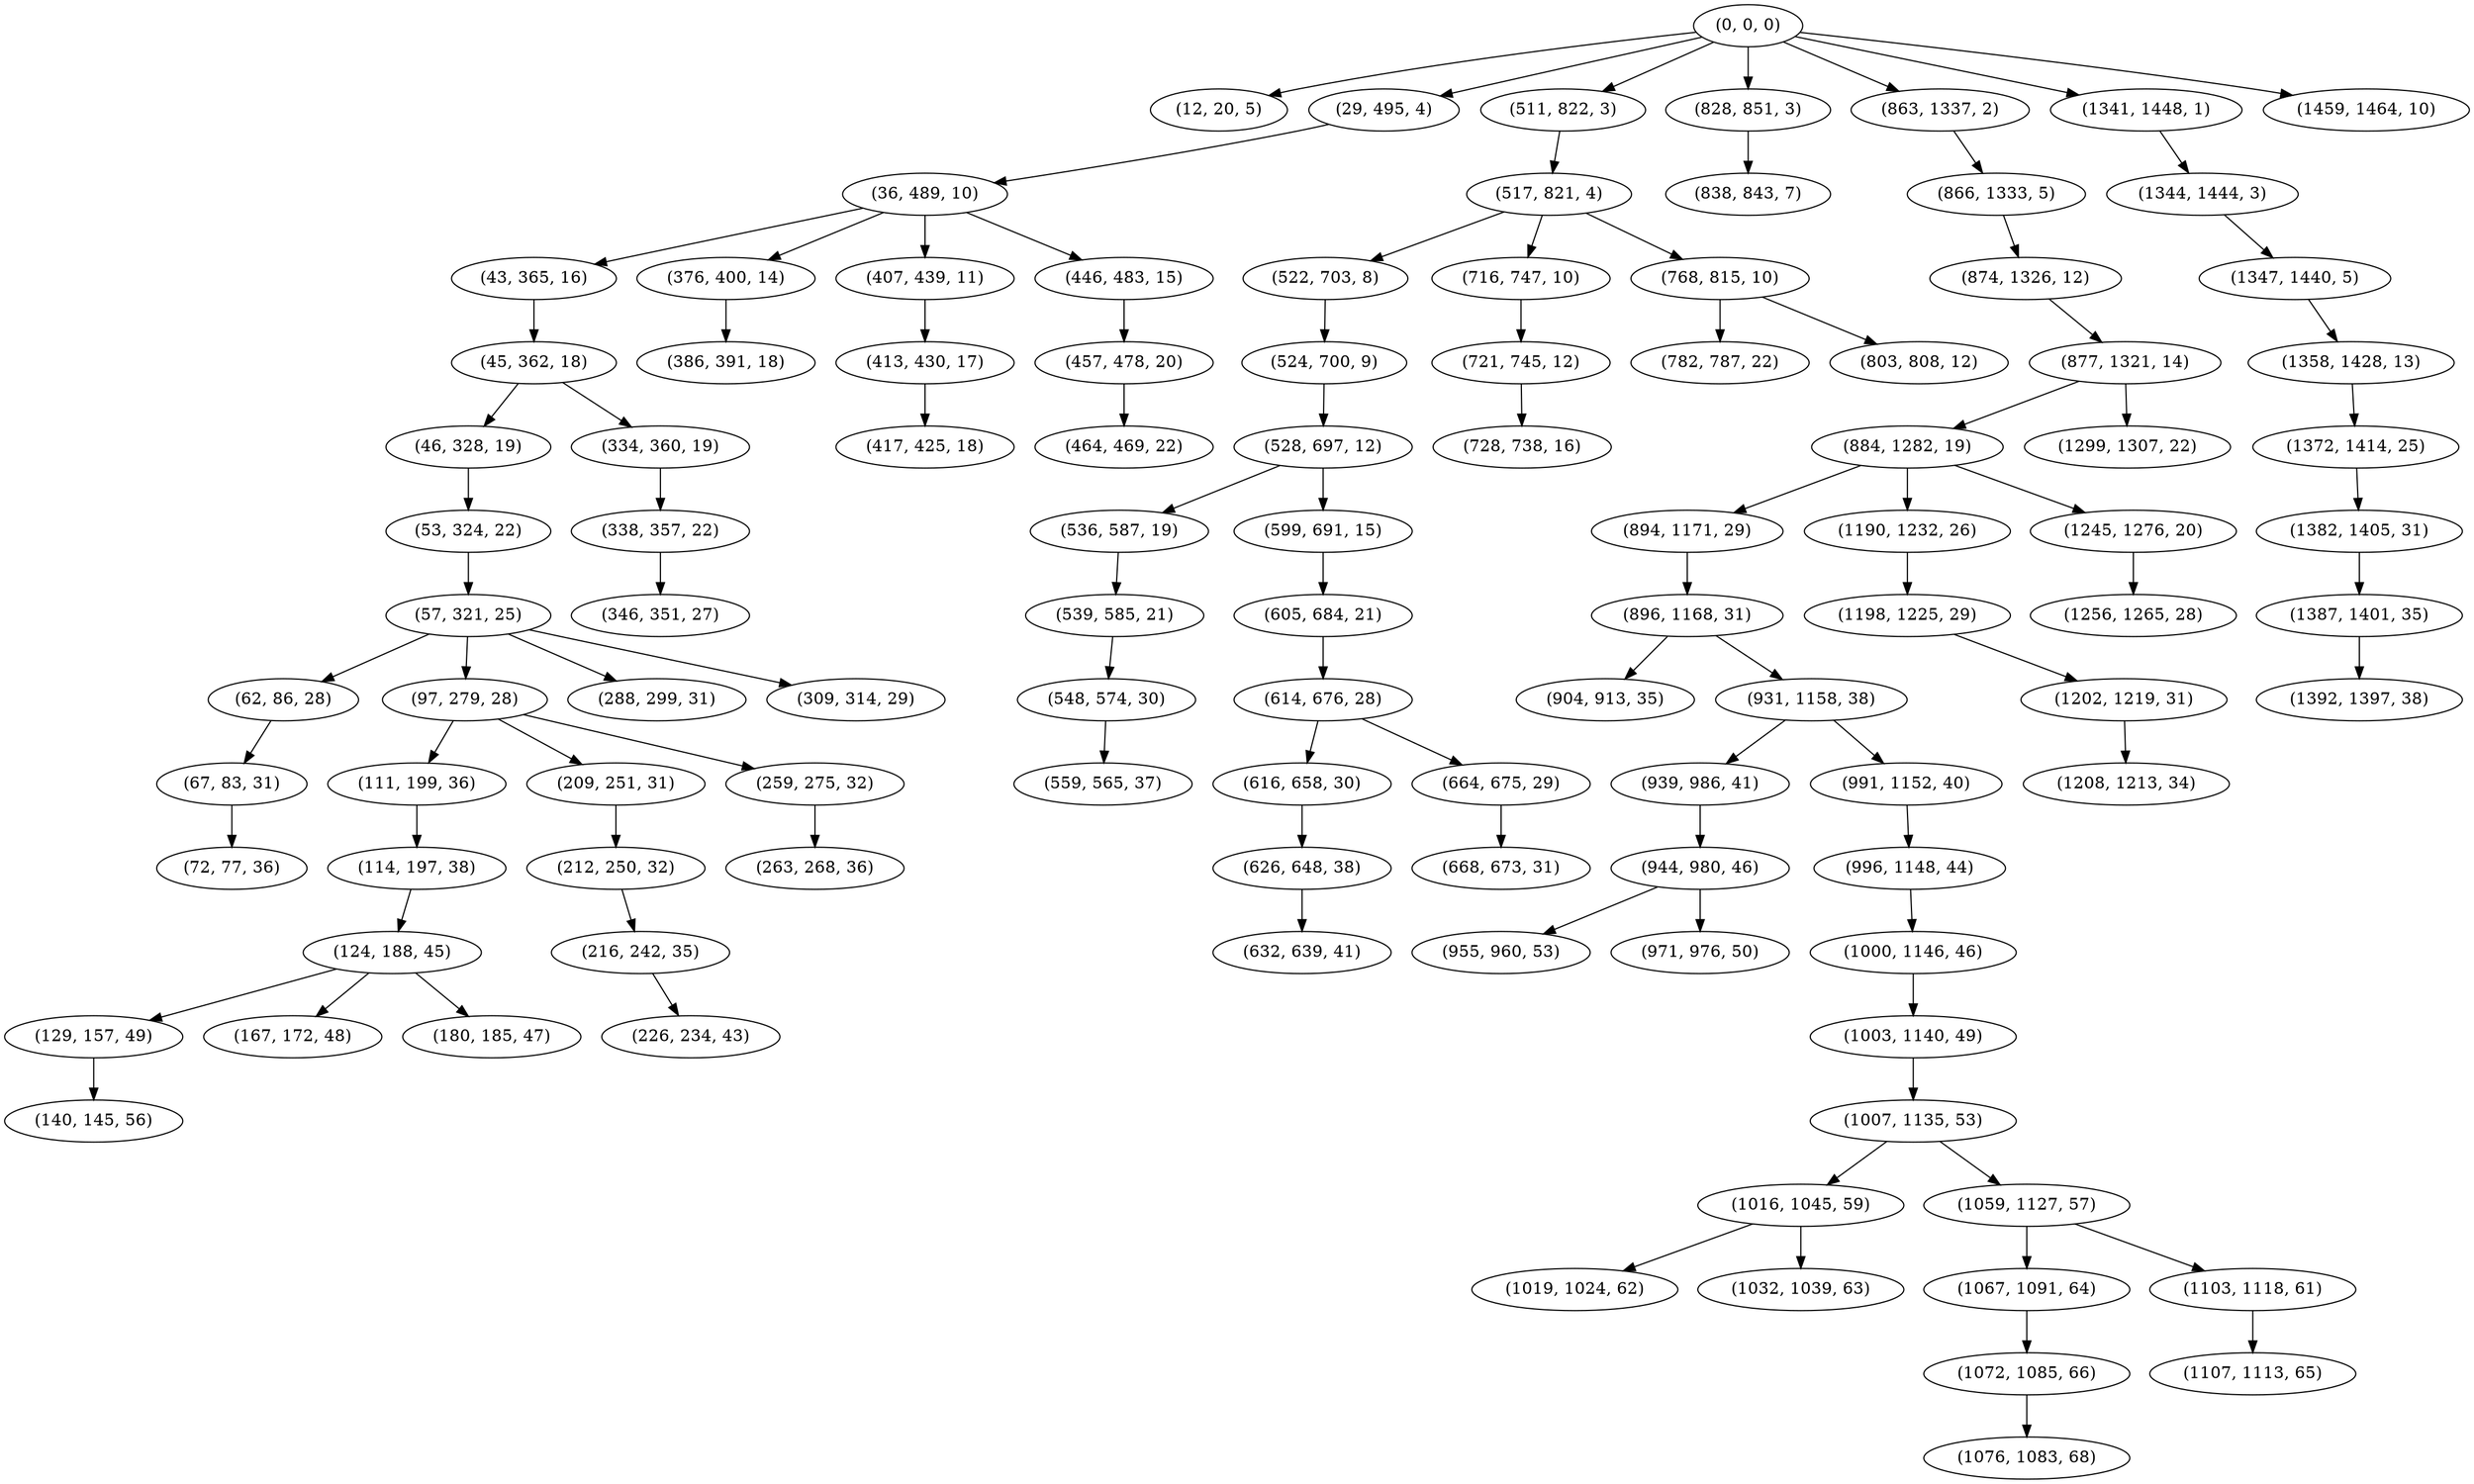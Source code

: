 digraph tree {
    "(0, 0, 0)";
    "(12, 20, 5)";
    "(29, 495, 4)";
    "(36, 489, 10)";
    "(43, 365, 16)";
    "(45, 362, 18)";
    "(46, 328, 19)";
    "(53, 324, 22)";
    "(57, 321, 25)";
    "(62, 86, 28)";
    "(67, 83, 31)";
    "(72, 77, 36)";
    "(97, 279, 28)";
    "(111, 199, 36)";
    "(114, 197, 38)";
    "(124, 188, 45)";
    "(129, 157, 49)";
    "(140, 145, 56)";
    "(167, 172, 48)";
    "(180, 185, 47)";
    "(209, 251, 31)";
    "(212, 250, 32)";
    "(216, 242, 35)";
    "(226, 234, 43)";
    "(259, 275, 32)";
    "(263, 268, 36)";
    "(288, 299, 31)";
    "(309, 314, 29)";
    "(334, 360, 19)";
    "(338, 357, 22)";
    "(346, 351, 27)";
    "(376, 400, 14)";
    "(386, 391, 18)";
    "(407, 439, 11)";
    "(413, 430, 17)";
    "(417, 425, 18)";
    "(446, 483, 15)";
    "(457, 478, 20)";
    "(464, 469, 22)";
    "(511, 822, 3)";
    "(517, 821, 4)";
    "(522, 703, 8)";
    "(524, 700, 9)";
    "(528, 697, 12)";
    "(536, 587, 19)";
    "(539, 585, 21)";
    "(548, 574, 30)";
    "(559, 565, 37)";
    "(599, 691, 15)";
    "(605, 684, 21)";
    "(614, 676, 28)";
    "(616, 658, 30)";
    "(626, 648, 38)";
    "(632, 639, 41)";
    "(664, 675, 29)";
    "(668, 673, 31)";
    "(716, 747, 10)";
    "(721, 745, 12)";
    "(728, 738, 16)";
    "(768, 815, 10)";
    "(782, 787, 22)";
    "(803, 808, 12)";
    "(828, 851, 3)";
    "(838, 843, 7)";
    "(863, 1337, 2)";
    "(866, 1333, 5)";
    "(874, 1326, 12)";
    "(877, 1321, 14)";
    "(884, 1282, 19)";
    "(894, 1171, 29)";
    "(896, 1168, 31)";
    "(904, 913, 35)";
    "(931, 1158, 38)";
    "(939, 986, 41)";
    "(944, 980, 46)";
    "(955, 960, 53)";
    "(971, 976, 50)";
    "(991, 1152, 40)";
    "(996, 1148, 44)";
    "(1000, 1146, 46)";
    "(1003, 1140, 49)";
    "(1007, 1135, 53)";
    "(1016, 1045, 59)";
    "(1019, 1024, 62)";
    "(1032, 1039, 63)";
    "(1059, 1127, 57)";
    "(1067, 1091, 64)";
    "(1072, 1085, 66)";
    "(1076, 1083, 68)";
    "(1103, 1118, 61)";
    "(1107, 1113, 65)";
    "(1190, 1232, 26)";
    "(1198, 1225, 29)";
    "(1202, 1219, 31)";
    "(1208, 1213, 34)";
    "(1245, 1276, 20)";
    "(1256, 1265, 28)";
    "(1299, 1307, 22)";
    "(1341, 1448, 1)";
    "(1344, 1444, 3)";
    "(1347, 1440, 5)";
    "(1358, 1428, 13)";
    "(1372, 1414, 25)";
    "(1382, 1405, 31)";
    "(1387, 1401, 35)";
    "(1392, 1397, 38)";
    "(1459, 1464, 10)";
    "(0, 0, 0)" -> "(12, 20, 5)";
    "(0, 0, 0)" -> "(29, 495, 4)";
    "(0, 0, 0)" -> "(511, 822, 3)";
    "(0, 0, 0)" -> "(828, 851, 3)";
    "(0, 0, 0)" -> "(863, 1337, 2)";
    "(0, 0, 0)" -> "(1341, 1448, 1)";
    "(0, 0, 0)" -> "(1459, 1464, 10)";
    "(29, 495, 4)" -> "(36, 489, 10)";
    "(36, 489, 10)" -> "(43, 365, 16)";
    "(36, 489, 10)" -> "(376, 400, 14)";
    "(36, 489, 10)" -> "(407, 439, 11)";
    "(36, 489, 10)" -> "(446, 483, 15)";
    "(43, 365, 16)" -> "(45, 362, 18)";
    "(45, 362, 18)" -> "(46, 328, 19)";
    "(45, 362, 18)" -> "(334, 360, 19)";
    "(46, 328, 19)" -> "(53, 324, 22)";
    "(53, 324, 22)" -> "(57, 321, 25)";
    "(57, 321, 25)" -> "(62, 86, 28)";
    "(57, 321, 25)" -> "(97, 279, 28)";
    "(57, 321, 25)" -> "(288, 299, 31)";
    "(57, 321, 25)" -> "(309, 314, 29)";
    "(62, 86, 28)" -> "(67, 83, 31)";
    "(67, 83, 31)" -> "(72, 77, 36)";
    "(97, 279, 28)" -> "(111, 199, 36)";
    "(97, 279, 28)" -> "(209, 251, 31)";
    "(97, 279, 28)" -> "(259, 275, 32)";
    "(111, 199, 36)" -> "(114, 197, 38)";
    "(114, 197, 38)" -> "(124, 188, 45)";
    "(124, 188, 45)" -> "(129, 157, 49)";
    "(124, 188, 45)" -> "(167, 172, 48)";
    "(124, 188, 45)" -> "(180, 185, 47)";
    "(129, 157, 49)" -> "(140, 145, 56)";
    "(209, 251, 31)" -> "(212, 250, 32)";
    "(212, 250, 32)" -> "(216, 242, 35)";
    "(216, 242, 35)" -> "(226, 234, 43)";
    "(259, 275, 32)" -> "(263, 268, 36)";
    "(334, 360, 19)" -> "(338, 357, 22)";
    "(338, 357, 22)" -> "(346, 351, 27)";
    "(376, 400, 14)" -> "(386, 391, 18)";
    "(407, 439, 11)" -> "(413, 430, 17)";
    "(413, 430, 17)" -> "(417, 425, 18)";
    "(446, 483, 15)" -> "(457, 478, 20)";
    "(457, 478, 20)" -> "(464, 469, 22)";
    "(511, 822, 3)" -> "(517, 821, 4)";
    "(517, 821, 4)" -> "(522, 703, 8)";
    "(517, 821, 4)" -> "(716, 747, 10)";
    "(517, 821, 4)" -> "(768, 815, 10)";
    "(522, 703, 8)" -> "(524, 700, 9)";
    "(524, 700, 9)" -> "(528, 697, 12)";
    "(528, 697, 12)" -> "(536, 587, 19)";
    "(528, 697, 12)" -> "(599, 691, 15)";
    "(536, 587, 19)" -> "(539, 585, 21)";
    "(539, 585, 21)" -> "(548, 574, 30)";
    "(548, 574, 30)" -> "(559, 565, 37)";
    "(599, 691, 15)" -> "(605, 684, 21)";
    "(605, 684, 21)" -> "(614, 676, 28)";
    "(614, 676, 28)" -> "(616, 658, 30)";
    "(614, 676, 28)" -> "(664, 675, 29)";
    "(616, 658, 30)" -> "(626, 648, 38)";
    "(626, 648, 38)" -> "(632, 639, 41)";
    "(664, 675, 29)" -> "(668, 673, 31)";
    "(716, 747, 10)" -> "(721, 745, 12)";
    "(721, 745, 12)" -> "(728, 738, 16)";
    "(768, 815, 10)" -> "(782, 787, 22)";
    "(768, 815, 10)" -> "(803, 808, 12)";
    "(828, 851, 3)" -> "(838, 843, 7)";
    "(863, 1337, 2)" -> "(866, 1333, 5)";
    "(866, 1333, 5)" -> "(874, 1326, 12)";
    "(874, 1326, 12)" -> "(877, 1321, 14)";
    "(877, 1321, 14)" -> "(884, 1282, 19)";
    "(877, 1321, 14)" -> "(1299, 1307, 22)";
    "(884, 1282, 19)" -> "(894, 1171, 29)";
    "(884, 1282, 19)" -> "(1190, 1232, 26)";
    "(884, 1282, 19)" -> "(1245, 1276, 20)";
    "(894, 1171, 29)" -> "(896, 1168, 31)";
    "(896, 1168, 31)" -> "(904, 913, 35)";
    "(896, 1168, 31)" -> "(931, 1158, 38)";
    "(931, 1158, 38)" -> "(939, 986, 41)";
    "(931, 1158, 38)" -> "(991, 1152, 40)";
    "(939, 986, 41)" -> "(944, 980, 46)";
    "(944, 980, 46)" -> "(955, 960, 53)";
    "(944, 980, 46)" -> "(971, 976, 50)";
    "(991, 1152, 40)" -> "(996, 1148, 44)";
    "(996, 1148, 44)" -> "(1000, 1146, 46)";
    "(1000, 1146, 46)" -> "(1003, 1140, 49)";
    "(1003, 1140, 49)" -> "(1007, 1135, 53)";
    "(1007, 1135, 53)" -> "(1016, 1045, 59)";
    "(1007, 1135, 53)" -> "(1059, 1127, 57)";
    "(1016, 1045, 59)" -> "(1019, 1024, 62)";
    "(1016, 1045, 59)" -> "(1032, 1039, 63)";
    "(1059, 1127, 57)" -> "(1067, 1091, 64)";
    "(1059, 1127, 57)" -> "(1103, 1118, 61)";
    "(1067, 1091, 64)" -> "(1072, 1085, 66)";
    "(1072, 1085, 66)" -> "(1076, 1083, 68)";
    "(1103, 1118, 61)" -> "(1107, 1113, 65)";
    "(1190, 1232, 26)" -> "(1198, 1225, 29)";
    "(1198, 1225, 29)" -> "(1202, 1219, 31)";
    "(1202, 1219, 31)" -> "(1208, 1213, 34)";
    "(1245, 1276, 20)" -> "(1256, 1265, 28)";
    "(1341, 1448, 1)" -> "(1344, 1444, 3)";
    "(1344, 1444, 3)" -> "(1347, 1440, 5)";
    "(1347, 1440, 5)" -> "(1358, 1428, 13)";
    "(1358, 1428, 13)" -> "(1372, 1414, 25)";
    "(1372, 1414, 25)" -> "(1382, 1405, 31)";
    "(1382, 1405, 31)" -> "(1387, 1401, 35)";
    "(1387, 1401, 35)" -> "(1392, 1397, 38)";
}
